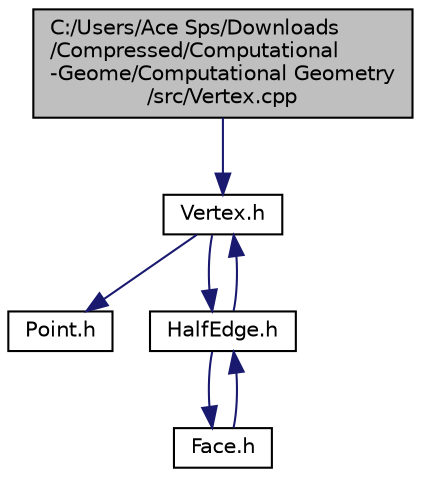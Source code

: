 digraph "C:/Users/Ace Sps/Downloads/Compressed/Computational-Geome/Computational Geometry/src/Vertex.cpp"
{
  edge [fontname="Helvetica",fontsize="10",labelfontname="Helvetica",labelfontsize="10"];
  node [fontname="Helvetica",fontsize="10",shape=record];
  Node0 [label="C:/Users/Ace Sps/Downloads\l/Compressed/Computational\l-Geome/Computational Geometry\l/src/Vertex.cpp",height=0.2,width=0.4,color="black", fillcolor="grey75", style="filled", fontcolor="black"];
  Node0 -> Node1 [color="midnightblue",fontsize="10",style="solid",fontname="Helvetica"];
  Node1 [label="Vertex.h",height=0.2,width=0.4,color="black", fillcolor="white", style="filled",URL="$d8/dcb/_vertex_8h.html"];
  Node1 -> Node2 [color="midnightblue",fontsize="10",style="solid",fontname="Helvetica"];
  Node2 [label="Point.h",height=0.2,width=0.4,color="black", fillcolor="white", style="filled",URL="$d1/d18/_point_8h.html"];
  Node1 -> Node3 [color="midnightblue",fontsize="10",style="solid",fontname="Helvetica"];
  Node3 [label="HalfEdge.h",height=0.2,width=0.4,color="black", fillcolor="white", style="filled",URL="$d9/dcc/_half_edge_8h.html"];
  Node3 -> Node1 [color="midnightblue",fontsize="10",style="solid",fontname="Helvetica"];
  Node3 -> Node4 [color="midnightblue",fontsize="10",style="solid",fontname="Helvetica"];
  Node4 [label="Face.h",height=0.2,width=0.4,color="black", fillcolor="white", style="filled",URL="$db/d71/_face_8h.html"];
  Node4 -> Node3 [color="midnightblue",fontsize="10",style="solid",fontname="Helvetica"];
}
